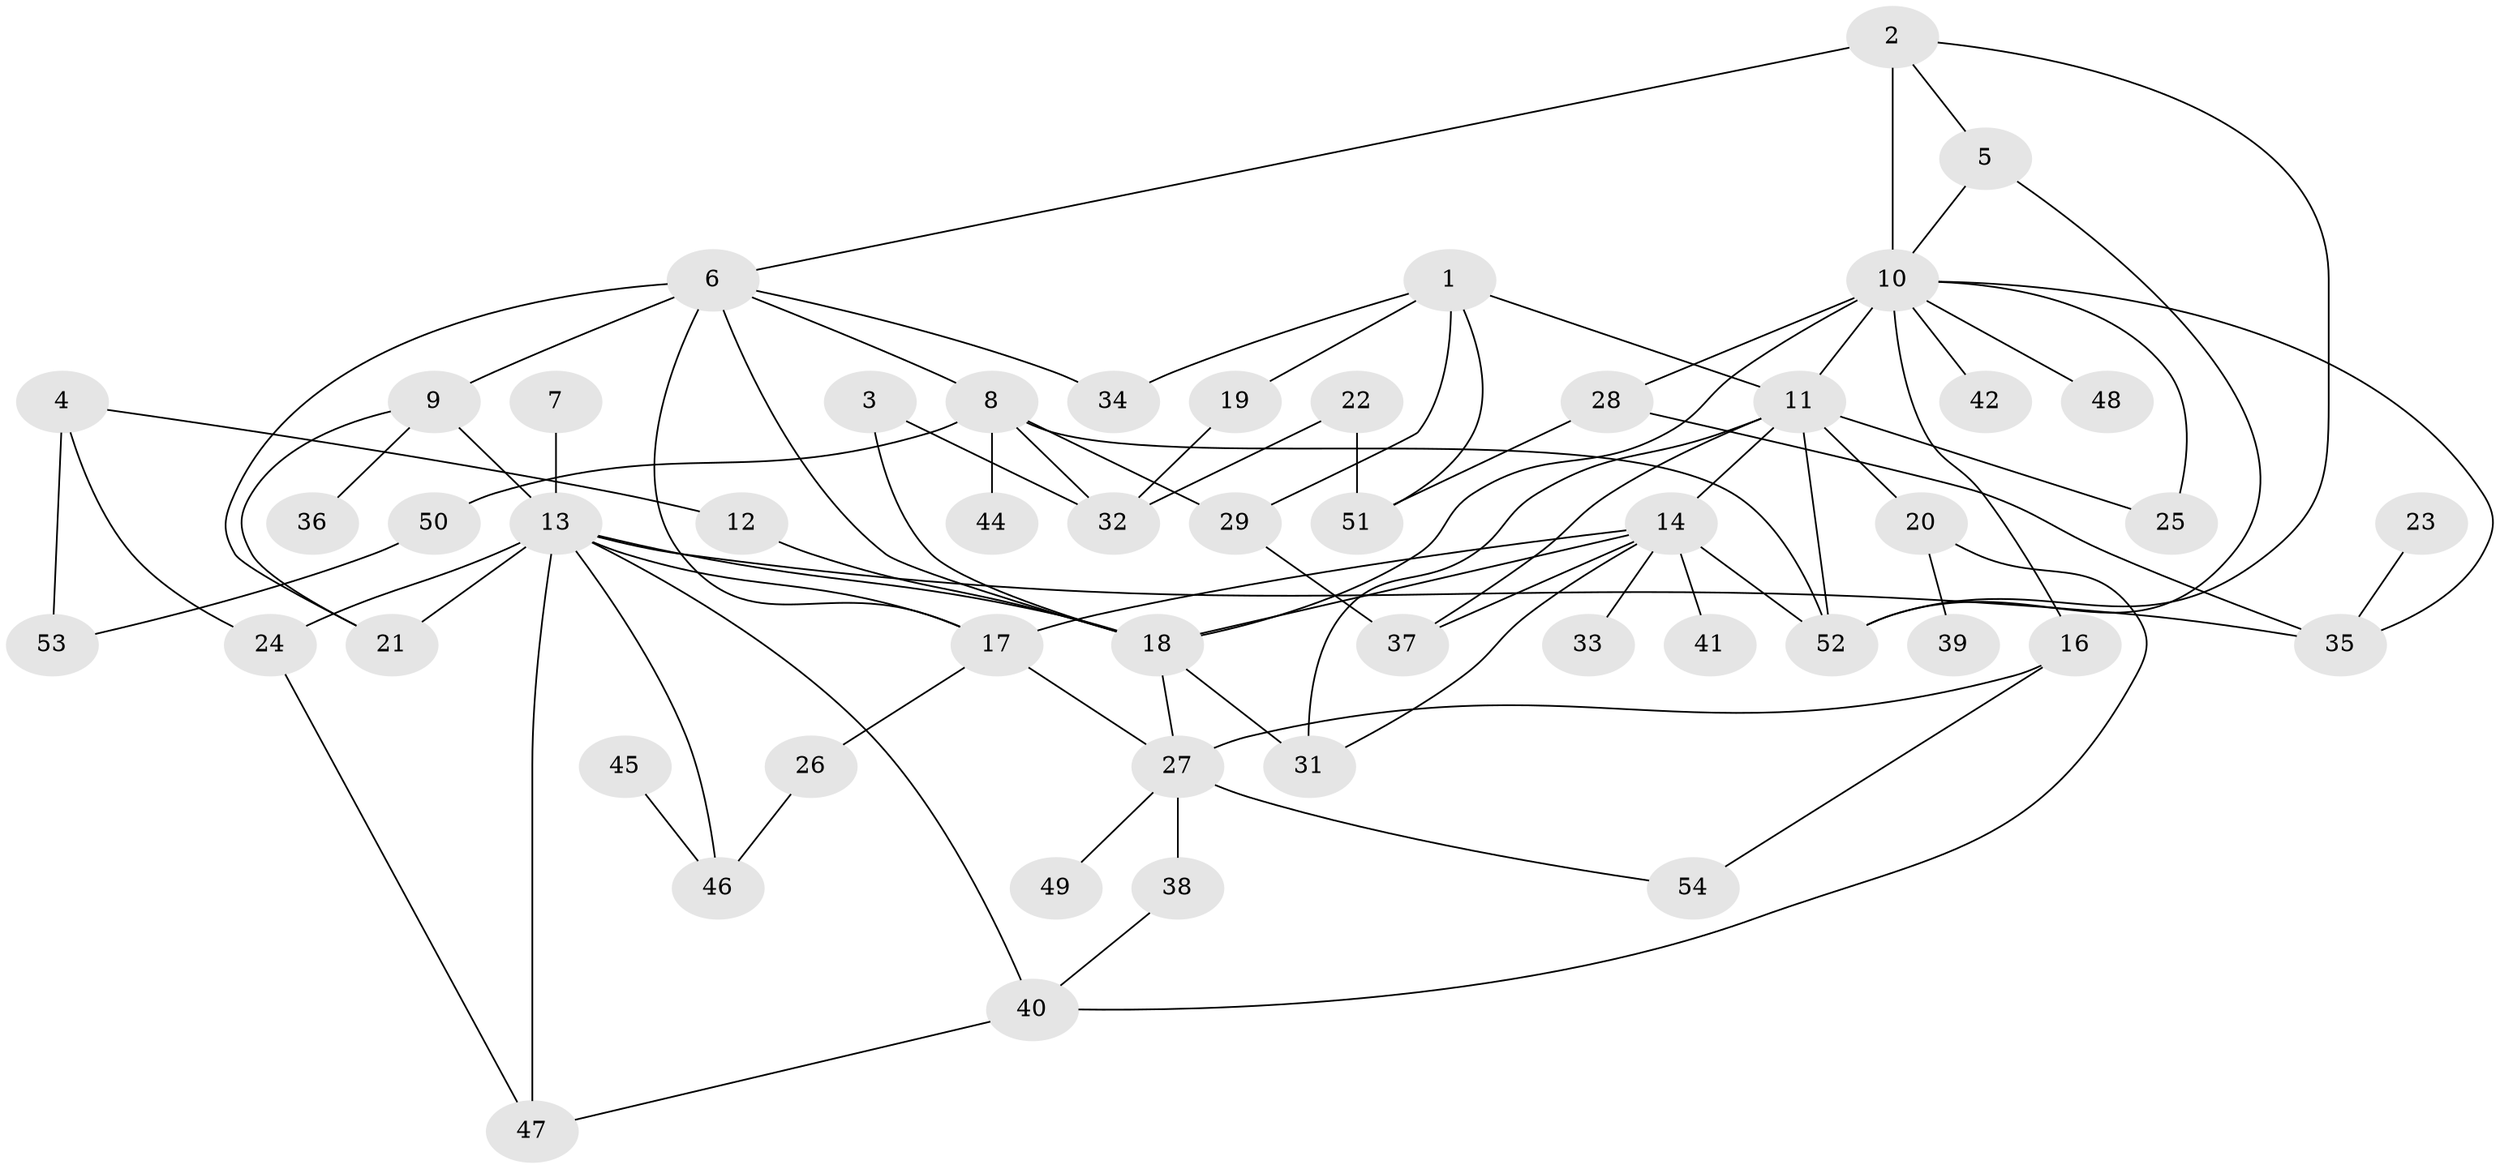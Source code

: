 // original degree distribution, {1: 0.21238938053097345, 2: 0.21238938053097345, 4: 0.21238938053097345, 3: 0.20353982300884957, 5: 0.07079646017699115, 6: 0.02654867256637168, 0: 0.05309734513274336, 7: 0.008849557522123894}
// Generated by graph-tools (version 1.1) at 2025/47/03/04/25 22:47:57]
// undirected, 51 vertices, 85 edges
graph export_dot {
  node [color=gray90,style=filled];
  1;
  2;
  3;
  4;
  5;
  6;
  7;
  8;
  9;
  10;
  11;
  12;
  13;
  14;
  16;
  17;
  18;
  19;
  20;
  21;
  22;
  23;
  24;
  25;
  26;
  27;
  28;
  29;
  31;
  32;
  33;
  34;
  35;
  36;
  37;
  38;
  39;
  40;
  41;
  42;
  44;
  45;
  46;
  47;
  48;
  49;
  50;
  51;
  52;
  53;
  54;
  1 -- 11 [weight=1.0];
  1 -- 19 [weight=1.0];
  1 -- 29 [weight=1.0];
  1 -- 34 [weight=1.0];
  1 -- 51 [weight=1.0];
  2 -- 5 [weight=1.0];
  2 -- 6 [weight=1.0];
  2 -- 10 [weight=2.0];
  2 -- 52 [weight=1.0];
  3 -- 18 [weight=1.0];
  3 -- 32 [weight=1.0];
  4 -- 12 [weight=1.0];
  4 -- 24 [weight=1.0];
  4 -- 53 [weight=1.0];
  5 -- 10 [weight=1.0];
  5 -- 52 [weight=1.0];
  6 -- 8 [weight=1.0];
  6 -- 9 [weight=2.0];
  6 -- 17 [weight=1.0];
  6 -- 18 [weight=1.0];
  6 -- 21 [weight=1.0];
  6 -- 34 [weight=1.0];
  7 -- 13 [weight=1.0];
  8 -- 29 [weight=1.0];
  8 -- 32 [weight=1.0];
  8 -- 44 [weight=1.0];
  8 -- 50 [weight=1.0];
  8 -- 52 [weight=1.0];
  9 -- 13 [weight=1.0];
  9 -- 21 [weight=1.0];
  9 -- 36 [weight=1.0];
  10 -- 11 [weight=2.0];
  10 -- 16 [weight=1.0];
  10 -- 18 [weight=1.0];
  10 -- 25 [weight=1.0];
  10 -- 28 [weight=2.0];
  10 -- 35 [weight=1.0];
  10 -- 42 [weight=1.0];
  10 -- 48 [weight=1.0];
  11 -- 14 [weight=2.0];
  11 -- 20 [weight=2.0];
  11 -- 25 [weight=2.0];
  11 -- 31 [weight=1.0];
  11 -- 37 [weight=1.0];
  11 -- 52 [weight=1.0];
  12 -- 18 [weight=1.0];
  13 -- 17 [weight=1.0];
  13 -- 18 [weight=1.0];
  13 -- 21 [weight=1.0];
  13 -- 24 [weight=1.0];
  13 -- 35 [weight=1.0];
  13 -- 40 [weight=1.0];
  13 -- 46 [weight=1.0];
  13 -- 47 [weight=1.0];
  14 -- 17 [weight=1.0];
  14 -- 18 [weight=1.0];
  14 -- 31 [weight=1.0];
  14 -- 33 [weight=1.0];
  14 -- 37 [weight=2.0];
  14 -- 41 [weight=1.0];
  14 -- 52 [weight=1.0];
  16 -- 27 [weight=2.0];
  16 -- 54 [weight=1.0];
  17 -- 26 [weight=1.0];
  17 -- 27 [weight=1.0];
  18 -- 27 [weight=1.0];
  18 -- 31 [weight=1.0];
  19 -- 32 [weight=1.0];
  20 -- 39 [weight=1.0];
  20 -- 40 [weight=1.0];
  22 -- 32 [weight=1.0];
  22 -- 51 [weight=1.0];
  23 -- 35 [weight=1.0];
  24 -- 47 [weight=1.0];
  26 -- 46 [weight=1.0];
  27 -- 38 [weight=1.0];
  27 -- 49 [weight=1.0];
  27 -- 54 [weight=1.0];
  28 -- 35 [weight=1.0];
  28 -- 51 [weight=1.0];
  29 -- 37 [weight=1.0];
  38 -- 40 [weight=1.0];
  40 -- 47 [weight=1.0];
  45 -- 46 [weight=1.0];
  50 -- 53 [weight=1.0];
}
